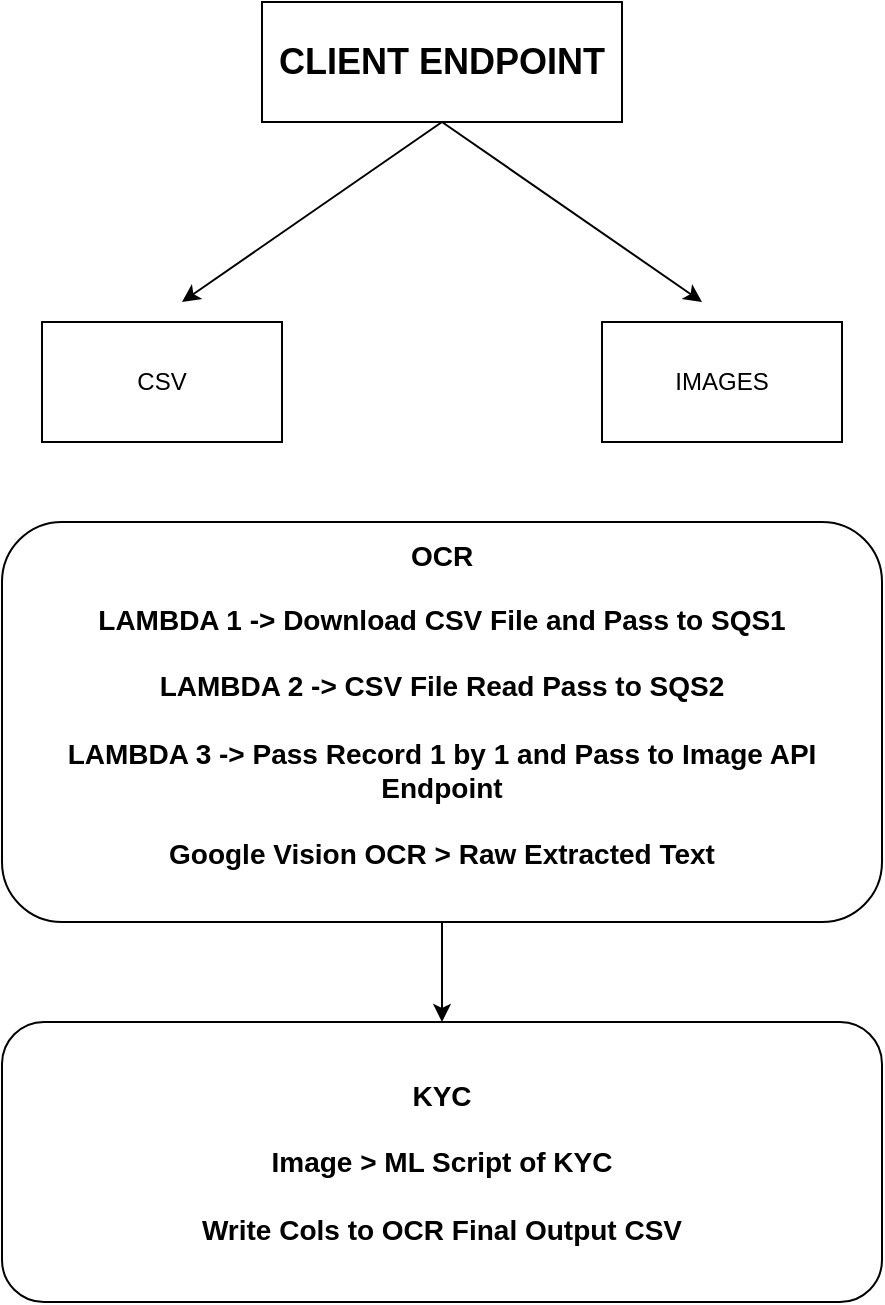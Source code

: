 <mxfile version="22.0.4" type="github">
  <diagram name="Page-1" id="dDQskJX8iZ86jDSLjyaD">
    <mxGraphModel dx="1434" dy="771" grid="1" gridSize="10" guides="1" tooltips="1" connect="1" arrows="1" fold="1" page="1" pageScale="1" pageWidth="827" pageHeight="1169" math="0" shadow="0">
      <root>
        <mxCell id="0" />
        <mxCell id="1" parent="0" />
        <mxCell id="YkBQX1AhAxlliPI_g7u4-1" value="&lt;h2&gt;CLIENT ENDPOINT&lt;/h2&gt;" style="rounded=0;whiteSpace=wrap;html=1;" parent="1" vertex="1">
          <mxGeometry x="310" y="20" width="180" height="60" as="geometry" />
        </mxCell>
        <mxCell id="YkBQX1AhAxlliPI_g7u4-2" value="" style="endArrow=classic;html=1;rounded=0;" parent="1" edge="1">
          <mxGeometry width="50" height="50" relative="1" as="geometry">
            <mxPoint x="400" y="80" as="sourcePoint" />
            <mxPoint x="270" y="170" as="targetPoint" />
          </mxGeometry>
        </mxCell>
        <mxCell id="YkBQX1AhAxlliPI_g7u4-4" value="" style="endArrow=classic;html=1;rounded=0;" parent="1" edge="1">
          <mxGeometry width="50" height="50" relative="1" as="geometry">
            <mxPoint x="400" y="80" as="sourcePoint" />
            <mxPoint x="530" y="170" as="targetPoint" />
          </mxGeometry>
        </mxCell>
        <mxCell id="YkBQX1AhAxlliPI_g7u4-5" value="CSV" style="rounded=0;whiteSpace=wrap;html=1;" parent="1" vertex="1">
          <mxGeometry x="200" y="180" width="120" height="60" as="geometry" />
        </mxCell>
        <mxCell id="YkBQX1AhAxlliPI_g7u4-6" value="IMAGES" style="rounded=0;whiteSpace=wrap;html=1;" parent="1" vertex="1">
          <mxGeometry x="480" y="180" width="120" height="60" as="geometry" />
        </mxCell>
        <mxCell id="RAYIBQayaERiTXWd_CFH-1" value="" style="edgeStyle=orthogonalEdgeStyle;rounded=0;orthogonalLoop=1;jettySize=auto;html=1;" edge="1" parent="1" source="YkBQX1AhAxlliPI_g7u4-7" target="Iak-pNIgSSD7GhCGVcWT-4">
          <mxGeometry relative="1" as="geometry" />
        </mxCell>
        <mxCell id="YkBQX1AhAxlliPI_g7u4-7" value="&lt;font style=&quot;&quot;&gt;&lt;b style=&quot;font-size: 14px;&quot;&gt;OCR&lt;br&gt;&lt;/b&gt;&lt;br&gt;&lt;b&gt;&lt;font style=&quot;font-size: 14px;&quot;&gt;LAMBDA 1 -&amp;gt; Download CSV File and Pass to SQS1&lt;br&gt;&lt;br&gt;LAMBDA 2 -&amp;gt; CSV File Read Pass to SQS2 &lt;br&gt;&lt;br&gt;LAMBDA 3 -&amp;gt; Pass Record 1 by 1 and Pass to Image API Endpoint &lt;br&gt;&lt;br&gt;Google Vision OCR &amp;gt; Raw Extracted Text&lt;/font&gt;&lt;/b&gt;&lt;br&gt;&lt;/font&gt;&lt;font style=&quot;&quot;&gt;&lt;div style=&quot;font-size: 14px;&quot;&gt;&lt;span style=&quot;background-color: initial;&quot;&gt;&lt;br&gt;&lt;/span&gt;&lt;/div&gt;&lt;/font&gt;" style="rounded=1;whiteSpace=wrap;html=1;align=center;" parent="1" vertex="1">
          <mxGeometry x="180" y="280" width="440" height="200" as="geometry" />
        </mxCell>
        <mxCell id="Iak-pNIgSSD7GhCGVcWT-4" value="&lt;font style=&quot;font-size: 14px;&quot;&gt;&lt;b&gt;KYC&lt;br&gt;&lt;br&gt;Image &amp;gt; ML Script of KYC&lt;br&gt;&lt;br&gt;Write Cols to OCR Final Output CSV&lt;/b&gt;&lt;/font&gt;&lt;span style=&quot;font-size: 14px;&quot;&gt;&lt;b&gt;&lt;br&gt;&lt;/b&gt;&lt;/span&gt;" style="rounded=1;whiteSpace=wrap;html=1;align=center;" parent="1" vertex="1">
          <mxGeometry x="180" y="530" width="440" height="140" as="geometry" />
        </mxCell>
      </root>
    </mxGraphModel>
  </diagram>
</mxfile>

